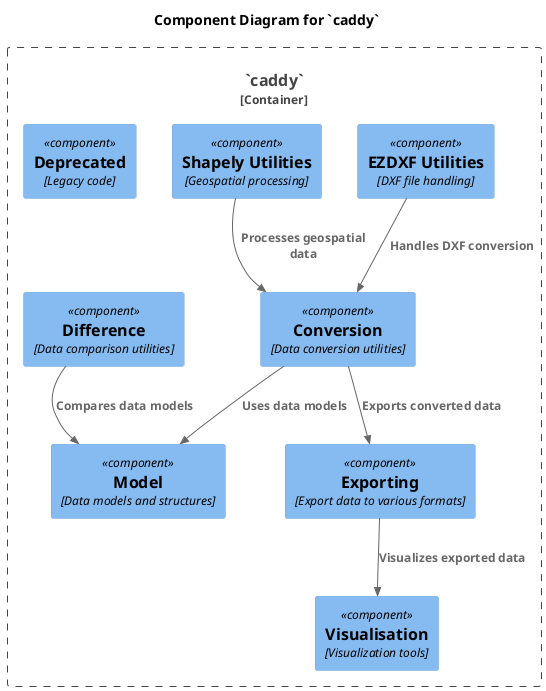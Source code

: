 @startuml C4_Component_caddy
!include <C4/C4_Component.puml>

title Component Diagram for `caddy`

Container_Boundary(caddy, "`caddy`") {
    Component(conversion, "Conversion", "Data conversion utilities")
    Component(exporting, "Exporting", "Export data to various formats")
    Component(visualisation, "Visualisation", "Visualization tools")
    Component(model, "Model", "Data models and structures")
    Component(ezdxf_utilities, "EZDXF Utilities", "DXF file handling")
    Component(shapely_utilities, "Shapely Utilities", "Geospatial processing")
    Component(difference, "Difference", "Data comparison utilities")
    Component(deprecated, "Deprecated", "Legacy code")
}

Rel(conversion, exporting, "Exports converted data")
Rel(conversion, model, "Uses data models")
Rel(exporting, visualisation, "Visualizes exported data")
Rel(ezdxf_utilities, conversion, "Handles DXF conversion")
Rel(shapely_utilities, conversion, "Processes geospatial data")
Rel(difference, model, "Compares data models")

@enduml